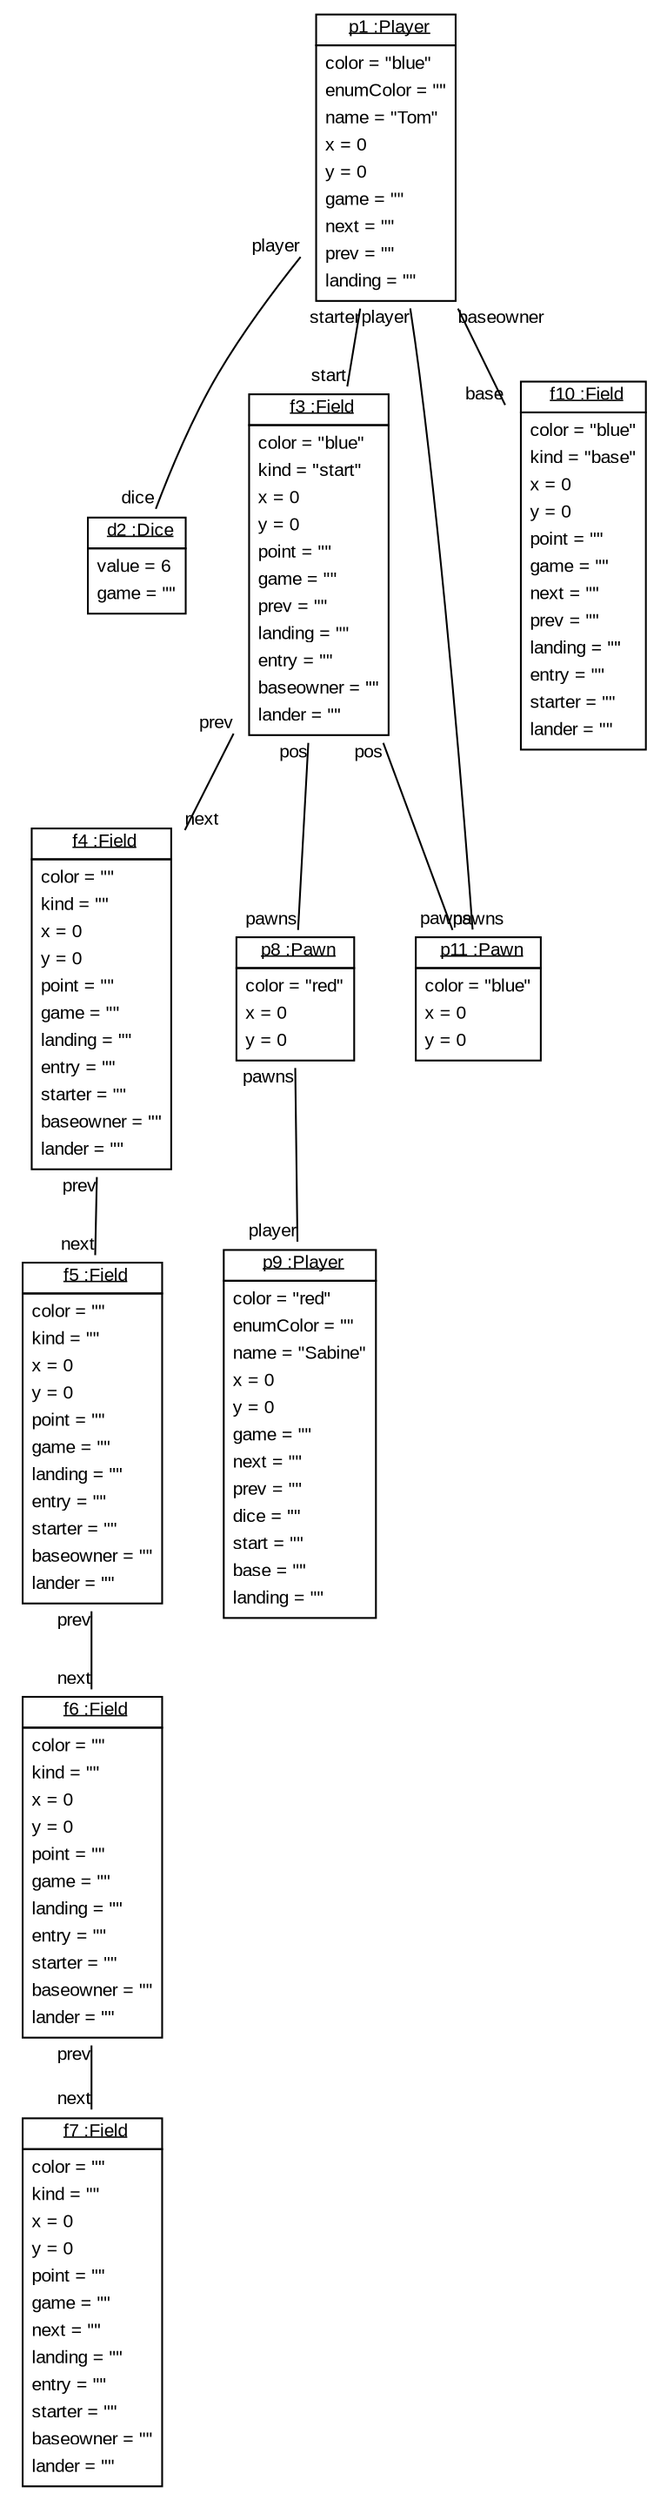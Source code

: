 graph ObjectDiagram {
   node [shape = none, fontsize = 10, fontname = "Arial"];
   edge [fontsize = 10, fontname = "Arial"];
   compound=true;

p1 [label=<<table border='0' cellborder='1' cellspacing='0'> <tr> <td href="../examples/org/sdmlib/examples/ludo/Player.java"> <u>p1 :Player</u></td></tr><tr><td><table border='0' cellborder='0' cellspacing='0'><tr><td align='left'>color = "blue"</td></tr><tr><td align='left'>enumColor = ""</td></tr><tr><td align='left'>name = "Tom"</td></tr><tr><td align='left'>x = 0</td></tr><tr><td align='left'>y = 0</td></tr><tr><td align='left'>game = ""</td></tr><tr><td align='left'>next = ""</td></tr><tr><td align='left'>prev = ""</td></tr><tr><td align='left'>landing = ""</td></tr></table></td></tr></table>>];
d2 [label=<<table border='0' cellborder='1' cellspacing='0'> <tr> <td href="../examples/org/sdmlib/examples/ludo/Dice.java"> <u>d2 :Dice</u></td></tr><tr><td><table border='0' cellborder='0' cellspacing='0'><tr><td align='left'>value = 6</td></tr><tr><td align='left'>game = ""</td></tr></table></td></tr></table>>];
f3 [label=<<table border='0' cellborder='1' cellspacing='0'> <tr> <td href="../examples/org/sdmlib/examples/ludo/Field.java"> <u>f3 :Field</u></td></tr><tr><td><table border='0' cellborder='0' cellspacing='0'><tr><td align='left'>color = "blue"</td></tr><tr><td align='left'>kind = "start"</td></tr><tr><td align='left'>x = 0</td></tr><tr><td align='left'>y = 0</td></tr><tr><td align='left'>point = ""</td></tr><tr><td align='left'>game = ""</td></tr><tr><td align='left'>prev = ""</td></tr><tr><td align='left'>landing = ""</td></tr><tr><td align='left'>entry = ""</td></tr><tr><td align='left'>baseowner = ""</td></tr><tr><td align='left'>lander = ""</td></tr></table></td></tr></table>>];
f4 [label=<<table border='0' cellborder='1' cellspacing='0'> <tr> <td href="../examples/org/sdmlib/examples/ludo/Field.java"> <u>f4 :Field</u></td></tr><tr><td><table border='0' cellborder='0' cellspacing='0'><tr><td align='left'>color = ""</td></tr><tr><td align='left'>kind = ""</td></tr><tr><td align='left'>x = 0</td></tr><tr><td align='left'>y = 0</td></tr><tr><td align='left'>point = ""</td></tr><tr><td align='left'>game = ""</td></tr><tr><td align='left'>landing = ""</td></tr><tr><td align='left'>entry = ""</td></tr><tr><td align='left'>starter = ""</td></tr><tr><td align='left'>baseowner = ""</td></tr><tr><td align='left'>lander = ""</td></tr></table></td></tr></table>>];
f5 [label=<<table border='0' cellborder='1' cellspacing='0'> <tr> <td href="../examples/org/sdmlib/examples/ludo/Field.java"> <u>f5 :Field</u></td></tr><tr><td><table border='0' cellborder='0' cellspacing='0'><tr><td align='left'>color = ""</td></tr><tr><td align='left'>kind = ""</td></tr><tr><td align='left'>x = 0</td></tr><tr><td align='left'>y = 0</td></tr><tr><td align='left'>point = ""</td></tr><tr><td align='left'>game = ""</td></tr><tr><td align='left'>landing = ""</td></tr><tr><td align='left'>entry = ""</td></tr><tr><td align='left'>starter = ""</td></tr><tr><td align='left'>baseowner = ""</td></tr><tr><td align='left'>lander = ""</td></tr></table></td></tr></table>>];
f6 [label=<<table border='0' cellborder='1' cellspacing='0'> <tr> <td href="../examples/org/sdmlib/examples/ludo/Field.java"> <u>f6 :Field</u></td></tr><tr><td><table border='0' cellborder='0' cellspacing='0'><tr><td align='left'>color = ""</td></tr><tr><td align='left'>kind = ""</td></tr><tr><td align='left'>x = 0</td></tr><tr><td align='left'>y = 0</td></tr><tr><td align='left'>point = ""</td></tr><tr><td align='left'>game = ""</td></tr><tr><td align='left'>landing = ""</td></tr><tr><td align='left'>entry = ""</td></tr><tr><td align='left'>starter = ""</td></tr><tr><td align='left'>baseowner = ""</td></tr><tr><td align='left'>lander = ""</td></tr></table></td></tr></table>>];
f7 [label=<<table border='0' cellborder='1' cellspacing='0'> <tr> <td href="../examples/org/sdmlib/examples/ludo/Field.java"> <u>f7 :Field</u></td></tr><tr><td><table border='0' cellborder='0' cellspacing='0'><tr><td align='left'>color = ""</td></tr><tr><td align='left'>kind = ""</td></tr><tr><td align='left'>x = 0</td></tr><tr><td align='left'>y = 0</td></tr><tr><td align='left'>point = ""</td></tr><tr><td align='left'>game = ""</td></tr><tr><td align='left'>next = ""</td></tr><tr><td align='left'>landing = ""</td></tr><tr><td align='left'>entry = ""</td></tr><tr><td align='left'>starter = ""</td></tr><tr><td align='left'>baseowner = ""</td></tr><tr><td align='left'>lander = ""</td></tr></table></td></tr></table>>];
p8 [label=<<table border='0' cellborder='1' cellspacing='0'> <tr> <td href="../examples/org/sdmlib/examples/ludo/Pawn.java"> <u>p8 :Pawn</u></td></tr><tr><td><table border='0' cellborder='0' cellspacing='0'><tr><td align='left'>color = "red"</td></tr><tr><td align='left'>x = 0</td></tr><tr><td align='left'>y = 0</td></tr></table></td></tr></table>>];
p9 [label=<<table border='0' cellborder='1' cellspacing='0'> <tr> <td href="../examples/org/sdmlib/examples/ludo/Player.java"> <u>p9 :Player</u></td></tr><tr><td><table border='0' cellborder='0' cellspacing='0'><tr><td align='left'>color = "red"</td></tr><tr><td align='left'>enumColor = ""</td></tr><tr><td align='left'>name = "Sabine"</td></tr><tr><td align='left'>x = 0</td></tr><tr><td align='left'>y = 0</td></tr><tr><td align='left'>game = ""</td></tr><tr><td align='left'>next = ""</td></tr><tr><td align='left'>prev = ""</td></tr><tr><td align='left'>dice = ""</td></tr><tr><td align='left'>start = ""</td></tr><tr><td align='left'>base = ""</td></tr><tr><td align='left'>landing = ""</td></tr></table></td></tr></table>>];
p11 [label=<<table border='0' cellborder='1' cellspacing='0'> <tr> <td href="../examples/org/sdmlib/examples/ludo/Pawn.java"> <u>p11 :Pawn</u></td></tr><tr><td><table border='0' cellborder='0' cellspacing='0'><tr><td align='left'>color = "blue"</td></tr><tr><td align='left'>x = 0</td></tr><tr><td align='left'>y = 0</td></tr></table></td></tr></table>>];
f10 [label=<<table border='0' cellborder='1' cellspacing='0'> <tr> <td href="../examples/org/sdmlib/examples/ludo/Field.java"> <u>f10 :Field</u></td></tr><tr><td><table border='0' cellborder='0' cellspacing='0'><tr><td align='left'>color = "blue"</td></tr><tr><td align='left'>kind = "base"</td></tr><tr><td align='left'>x = 0</td></tr><tr><td align='left'>y = 0</td></tr><tr><td align='left'>point = ""</td></tr><tr><td align='left'>game = ""</td></tr><tr><td align='left'>next = ""</td></tr><tr><td align='left'>prev = ""</td></tr><tr><td align='left'>landing = ""</td></tr><tr><td align='left'>entry = ""</td></tr><tr><td align='left'>starter = ""</td></tr><tr><td align='left'>lander = ""</td></tr></table></td></tr></table>>];

p1 -- d2 [headlabel = "dice" taillabel = "player"];
p1 -- f3 [headlabel = "start" taillabel = "starter"];
p1 -- f10 [headlabel = "base" taillabel = "baseowner"];
p1 -- p11 [headlabel = "pawns" taillabel = "player"];
f3 -- f4 [headlabel = "next" taillabel = "prev"];
f3 -- p8 [headlabel = "pawns" taillabel = "pos"];
f3 -- p11 [headlabel = "pawns" taillabel = "pos"];
f4 -- f5 [headlabel = "next" taillabel = "prev"];
f5 -- f6 [headlabel = "next" taillabel = "prev"];
f6 -- f7 [headlabel = "next" taillabel = "prev"];
p8 -- p9 [headlabel = "player" taillabel = "pawns"];
}
